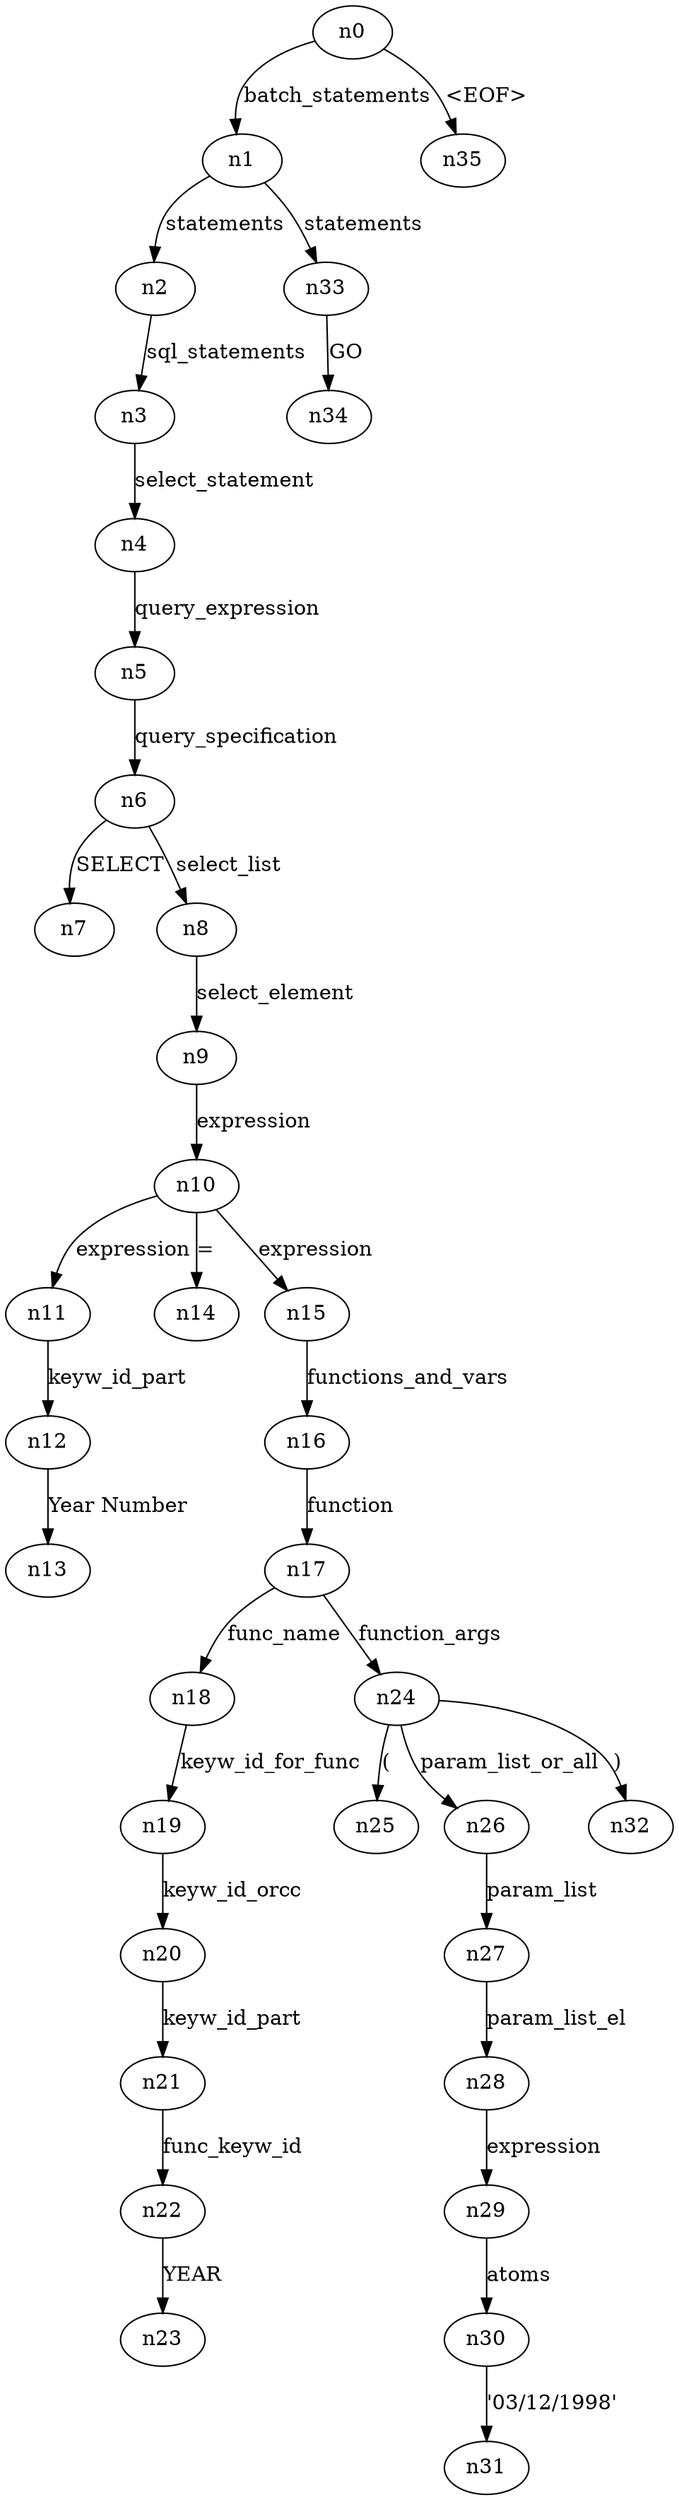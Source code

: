digraph ParseTree {
  n0 -> n1 [label="batch_statements"];
  n1 -> n2 [label="statements"];
  n2 -> n3 [label="sql_statements"];
  n3 -> n4 [label="select_statement"];
  n4 -> n5 [label="query_expression"];
  n5 -> n6 [label="query_specification"];
  n6 -> n7 [label="SELECT"];
  n6 -> n8 [label="select_list"];
  n8 -> n9 [label="select_element"];
  n9 -> n10 [label="expression"];
  n10 -> n11 [label="expression"];
  n11 -> n12 [label="keyw_id_part"];
  n12 -> n13 [label="Year Number"];
  n10 -> n14 [label="="];
  n10 -> n15 [label="expression"];
  n15 -> n16 [label="functions_and_vars"];
  n16 -> n17 [label="function"];
  n17 -> n18 [label="func_name"];
  n18 -> n19 [label="keyw_id_for_func"];
  n19 -> n20 [label="keyw_id_orcc"];
  n20 -> n21 [label="keyw_id_part"];
  n21 -> n22 [label="func_keyw_id"];
  n22 -> n23 [label="YEAR"];
  n17 -> n24 [label="function_args"];
  n24 -> n25 [label="("];
  n24 -> n26 [label="param_list_or_all"];
  n26 -> n27 [label="param_list"];
  n27 -> n28 [label="param_list_el"];
  n28 -> n29 [label="expression"];
  n29 -> n30 [label="atoms"];
  n30 -> n31 [label="'03/12/1998'"];
  n24 -> n32 [label=")"];
  n1 -> n33 [label="statements"];
  n33 -> n34 [label="GO"];
  n0 -> n35 [label="<EOF>"];
}